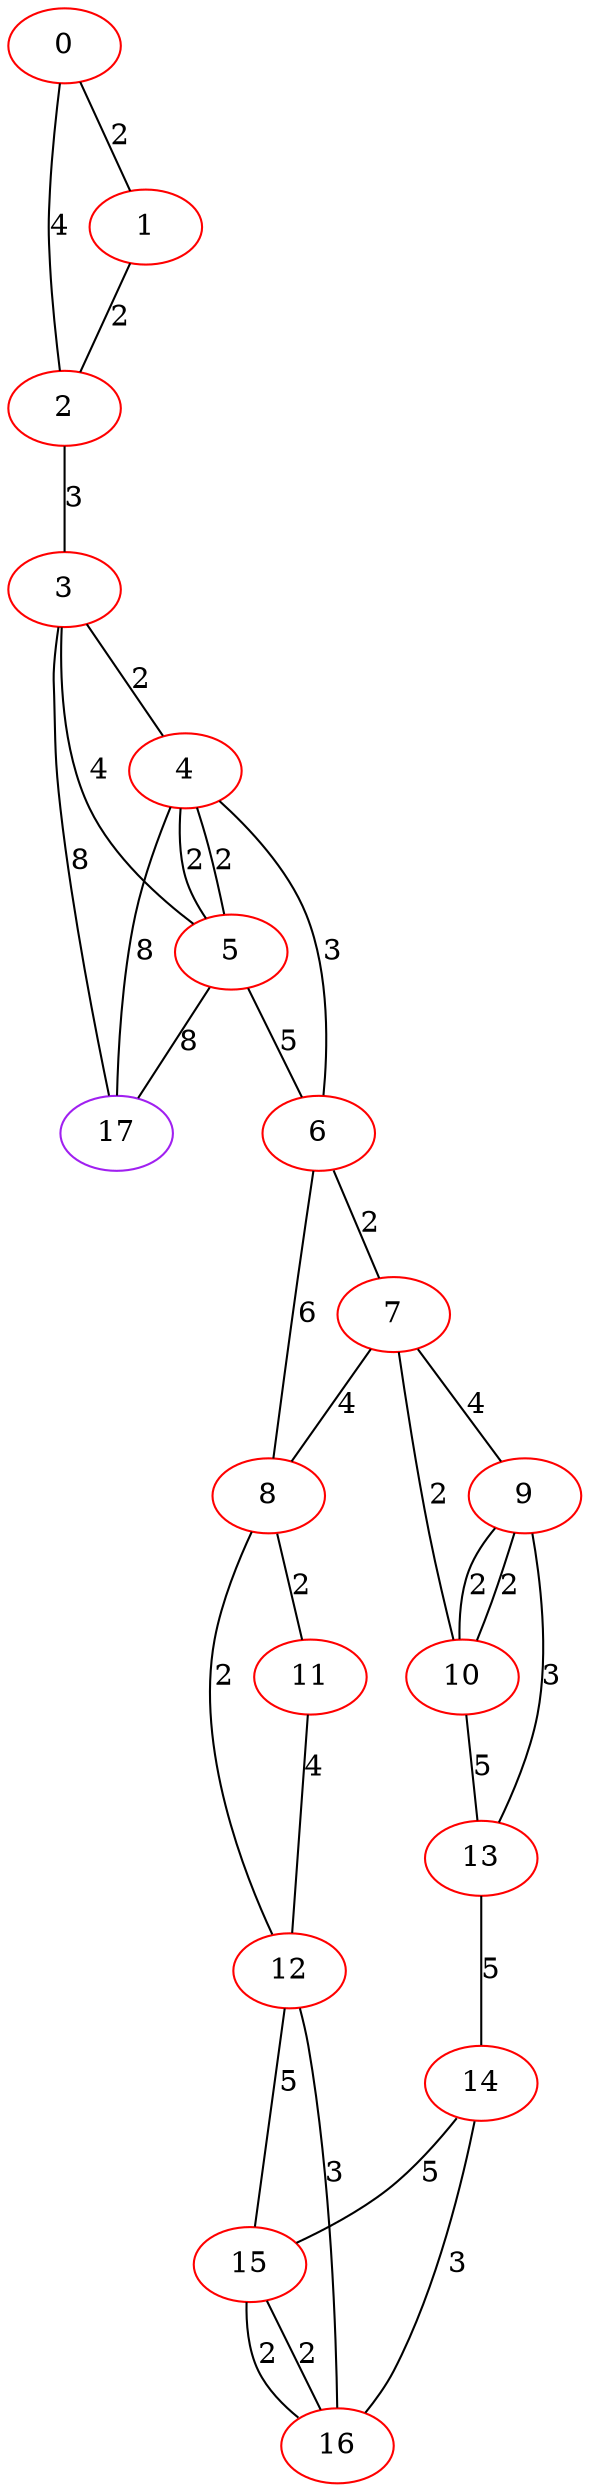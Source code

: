 graph "" {
0 [color=red, weight=1];
1 [color=red, weight=1];
2 [color=red, weight=1];
3 [color=red, weight=1];
4 [color=red, weight=1];
5 [color=red, weight=1];
6 [color=red, weight=1];
7 [color=red, weight=1];
8 [color=red, weight=1];
9 [color=red, weight=1];
10 [color=red, weight=1];
11 [color=red, weight=1];
12 [color=red, weight=1];
13 [color=red, weight=1];
14 [color=red, weight=1];
15 [color=red, weight=1];
16 [color=red, weight=1];
17 [color=purple, weight=4];
0 -- 1  [key=0, label=2];
0 -- 2  [key=0, label=4];
1 -- 2  [key=0, label=2];
2 -- 3  [key=0, label=3];
3 -- 17  [key=0, label=8];
3 -- 4  [key=0, label=2];
3 -- 5  [key=0, label=4];
4 -- 17  [key=0, label=8];
4 -- 5  [key=0, label=2];
4 -- 5  [key=1, label=2];
4 -- 6  [key=0, label=3];
5 -- 17  [key=0, label=8];
5 -- 6  [key=0, label=5];
6 -- 8  [key=0, label=6];
6 -- 7  [key=0, label=2];
7 -- 8  [key=0, label=4];
7 -- 9  [key=0, label=4];
7 -- 10  [key=0, label=2];
8 -- 11  [key=0, label=2];
8 -- 12  [key=0, label=2];
9 -- 10  [key=0, label=2];
9 -- 10  [key=1, label=2];
9 -- 13  [key=0, label=3];
10 -- 13  [key=0, label=5];
11 -- 12  [key=0, label=4];
12 -- 16  [key=0, label=3];
12 -- 15  [key=0, label=5];
13 -- 14  [key=0, label=5];
14 -- 16  [key=0, label=3];
14 -- 15  [key=0, label=5];
15 -- 16  [key=0, label=2];
15 -- 16  [key=1, label=2];
}
